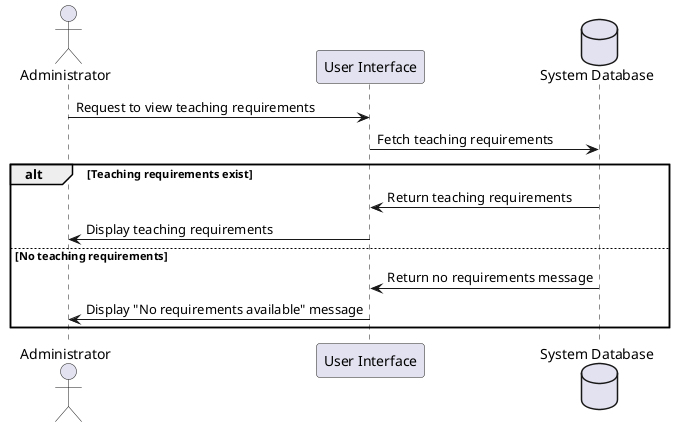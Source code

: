 @startuml
actor "Administrator" as Admin
participant "User Interface" as UI
database "System Database" as DB

Admin -> UI : Request to view teaching requirements
UI -> DB : Fetch teaching requirements
alt Teaching requirements exist
    DB -> UI : Return teaching requirements
    UI -> Admin : Display teaching requirements
else No teaching requirements
    DB -> UI : Return no requirements message
    UI -> Admin : Display "No requirements available" message
end
@enduml
